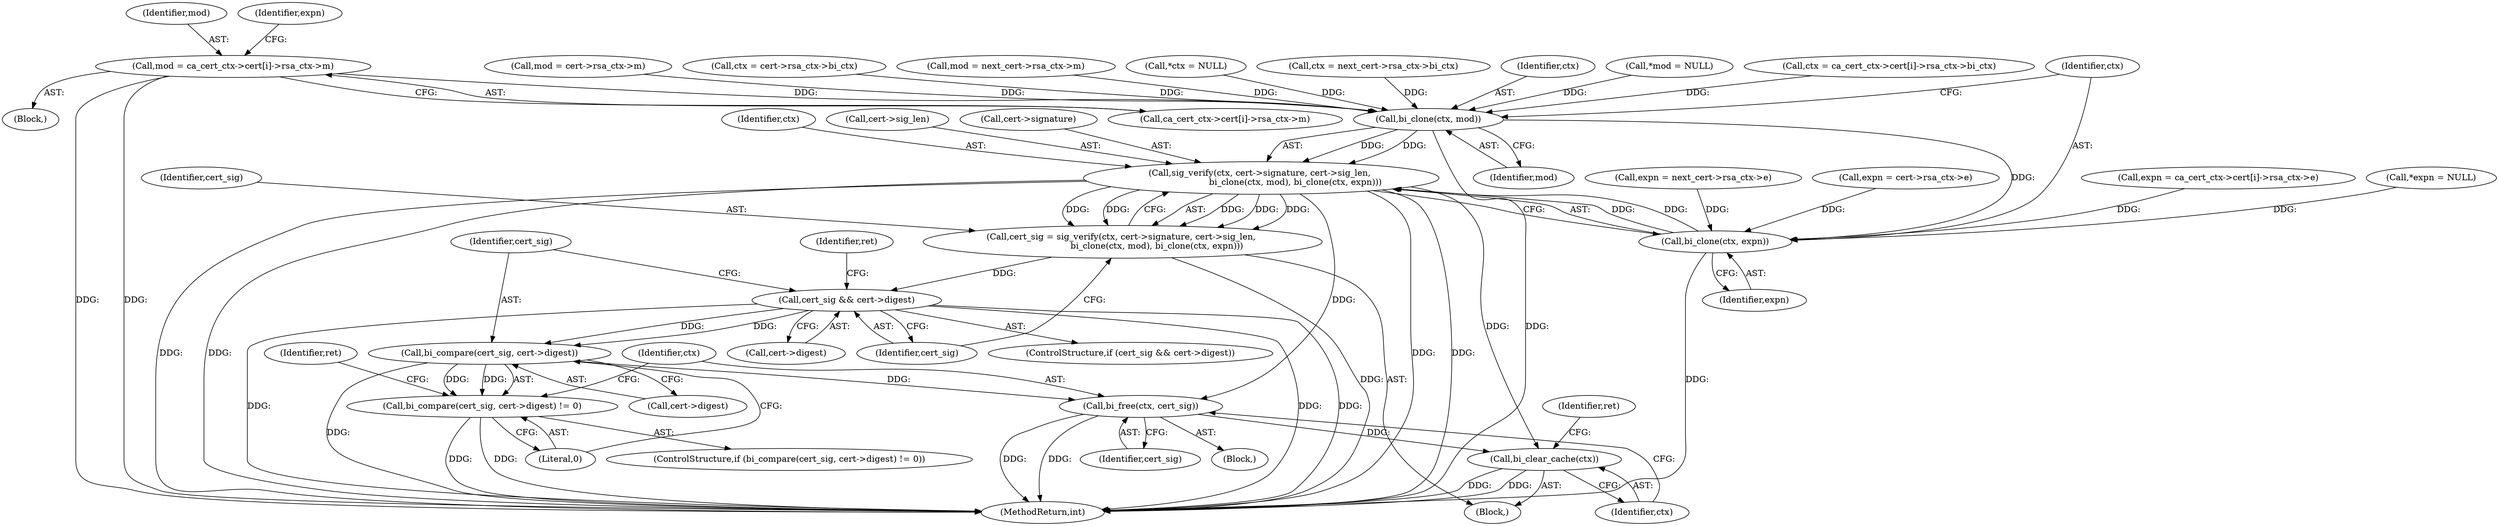 digraph "0_axtls-8266_5efe2947ab45e81d84b5f707c51d1c64be52f36c_1@array" {
"1000344" [label="(Call,mod = ca_cert_ctx->cert[i]->rsa_ctx->m)"];
"1000439" [label="(Call,bi_clone(ctx, mod))"];
"1000431" [label="(Call,sig_verify(ctx, cert->signature, cert->sig_len, \n                         bi_clone(ctx, mod), bi_clone(ctx, expn)))"];
"1000429" [label="(Call,cert_sig = sig_verify(ctx, cert->signature, cert->sig_len, \n                         bi_clone(ctx, mod), bi_clone(ctx, expn)))"];
"1000446" [label="(Call,cert_sig && cert->digest)"];
"1000454" [label="(Call,bi_compare(cert_sig, cert->digest))"];
"1000453" [label="(Call,bi_compare(cert_sig, cert->digest) != 0)"];
"1000463" [label="(Call,bi_free(ctx, cert_sig))"];
"1000471" [label="(Call,bi_clear_cache(ctx))"];
"1000442" [label="(Call,bi_clone(ctx, expn))"];
"1000185" [label="(Call,mod = cert->rsa_ctx->m)"];
"1000471" [label="(Call,bi_clear_cache(ctx))"];
"1000178" [label="(Call,ctx = cert->rsa_ctx->bi_ctx)"];
"1000454" [label="(Call,bi_compare(cert_sig, cert->digest))"];
"1000439" [label="(Call,bi_clone(ctx, mod))"];
"1000345" [label="(Identifier,mod)"];
"1000412" [label="(Call,expn = next_cert->rsa_ctx->e)"];
"1000443" [label="(Identifier,ctx)"];
"1000453" [label="(Call,bi_compare(cert_sig, cert->digest) != 0)"];
"1000344" [label="(Call,mod = ca_cert_ctx->cert[i]->rsa_ctx->m)"];
"1000469" [label="(Identifier,ret)"];
"1000456" [label="(Call,cert->digest)"];
"1000465" [label="(Identifier,cert_sig)"];
"1000474" [label="(Identifier,ret)"];
"1000447" [label="(Identifier,cert_sig)"];
"1000493" [label="(MethodReturn,int)"];
"1000431" [label="(Call,sig_verify(ctx, cert->signature, cert->sig_len, \n                         bi_clone(ctx, mod), bi_clone(ctx, expn)))"];
"1000446" [label="(Call,cert_sig && cert->digest)"];
"1000463" [label="(Call,bi_free(ctx, cert_sig))"];
"1000346" [label="(Call,ca_cert_ctx->cert[i]->rsa_ctx->m)"];
"1000461" [label="(Identifier,ret)"];
"1000329" [label="(Block,)"];
"1000405" [label="(Call,mod = next_cert->rsa_ctx->m)"];
"1000135" [label="(Call,*ctx = NULL)"];
"1000436" [label="(Call,cert->sig_len)"];
"1000398" [label="(Call,ctx = next_cert->rsa_ctx->bi_ctx)"];
"1000452" [label="(ControlStructure,if (bi_compare(cert_sig, cert->digest) != 0))"];
"1000464" [label="(Identifier,ctx)"];
"1000451" [label="(Block,)"];
"1000472" [label="(Identifier,ctx)"];
"1000444" [label="(Identifier,expn)"];
"1000455" [label="(Identifier,cert_sig)"];
"1000440" [label="(Identifier,ctx)"];
"1000192" [label="(Call,expn = cert->rsa_ctx->e)"];
"1000356" [label="(Identifier,expn)"];
"1000445" [label="(ControlStructure,if (cert_sig && cert->digest))"];
"1000442" [label="(Call,bi_clone(ctx, expn))"];
"1000355" [label="(Call,expn = ca_cert_ctx->cert[i]->rsa_ctx->e)"];
"1000433" [label="(Call,cert->signature)"];
"1000139" [label="(Call,*mod = NULL)"];
"1000430" [label="(Identifier,cert_sig)"];
"1000448" [label="(Call,cert->digest)"];
"1000459" [label="(Literal,0)"];
"1000432" [label="(Identifier,ctx)"];
"1000429" [label="(Call,cert_sig = sig_verify(ctx, cert->signature, cert->sig_len, \n                         bi_clone(ctx, mod), bi_clone(ctx, expn)))"];
"1000441" [label="(Identifier,mod)"];
"1000333" [label="(Call,ctx = ca_cert_ctx->cert[i]->rsa_ctx->bi_ctx)"];
"1000143" [label="(Call,*expn = NULL)"];
"1000120" [label="(Block,)"];
"1000344" -> "1000329"  [label="AST: "];
"1000344" -> "1000346"  [label="CFG: "];
"1000345" -> "1000344"  [label="AST: "];
"1000346" -> "1000344"  [label="AST: "];
"1000356" -> "1000344"  [label="CFG: "];
"1000344" -> "1000493"  [label="DDG: "];
"1000344" -> "1000493"  [label="DDG: "];
"1000344" -> "1000439"  [label="DDG: "];
"1000439" -> "1000431"  [label="AST: "];
"1000439" -> "1000441"  [label="CFG: "];
"1000440" -> "1000439"  [label="AST: "];
"1000441" -> "1000439"  [label="AST: "];
"1000443" -> "1000439"  [label="CFG: "];
"1000439" -> "1000493"  [label="DDG: "];
"1000439" -> "1000431"  [label="DDG: "];
"1000439" -> "1000431"  [label="DDG: "];
"1000333" -> "1000439"  [label="DDG: "];
"1000178" -> "1000439"  [label="DDG: "];
"1000135" -> "1000439"  [label="DDG: "];
"1000398" -> "1000439"  [label="DDG: "];
"1000185" -> "1000439"  [label="DDG: "];
"1000139" -> "1000439"  [label="DDG: "];
"1000405" -> "1000439"  [label="DDG: "];
"1000439" -> "1000442"  [label="DDG: "];
"1000431" -> "1000429"  [label="AST: "];
"1000431" -> "1000442"  [label="CFG: "];
"1000432" -> "1000431"  [label="AST: "];
"1000433" -> "1000431"  [label="AST: "];
"1000436" -> "1000431"  [label="AST: "];
"1000442" -> "1000431"  [label="AST: "];
"1000429" -> "1000431"  [label="CFG: "];
"1000431" -> "1000493"  [label="DDG: "];
"1000431" -> "1000493"  [label="DDG: "];
"1000431" -> "1000493"  [label="DDG: "];
"1000431" -> "1000493"  [label="DDG: "];
"1000431" -> "1000429"  [label="DDG: "];
"1000431" -> "1000429"  [label="DDG: "];
"1000431" -> "1000429"  [label="DDG: "];
"1000431" -> "1000429"  [label="DDG: "];
"1000431" -> "1000429"  [label="DDG: "];
"1000442" -> "1000431"  [label="DDG: "];
"1000442" -> "1000431"  [label="DDG: "];
"1000431" -> "1000463"  [label="DDG: "];
"1000431" -> "1000471"  [label="DDG: "];
"1000429" -> "1000120"  [label="AST: "];
"1000430" -> "1000429"  [label="AST: "];
"1000447" -> "1000429"  [label="CFG: "];
"1000429" -> "1000493"  [label="DDG: "];
"1000429" -> "1000446"  [label="DDG: "];
"1000446" -> "1000445"  [label="AST: "];
"1000446" -> "1000447"  [label="CFG: "];
"1000446" -> "1000448"  [label="CFG: "];
"1000447" -> "1000446"  [label="AST: "];
"1000448" -> "1000446"  [label="AST: "];
"1000455" -> "1000446"  [label="CFG: "];
"1000469" -> "1000446"  [label="CFG: "];
"1000446" -> "1000493"  [label="DDG: "];
"1000446" -> "1000493"  [label="DDG: "];
"1000446" -> "1000493"  [label="DDG: "];
"1000446" -> "1000454"  [label="DDG: "];
"1000446" -> "1000454"  [label="DDG: "];
"1000454" -> "1000453"  [label="AST: "];
"1000454" -> "1000456"  [label="CFG: "];
"1000455" -> "1000454"  [label="AST: "];
"1000456" -> "1000454"  [label="AST: "];
"1000459" -> "1000454"  [label="CFG: "];
"1000454" -> "1000493"  [label="DDG: "];
"1000454" -> "1000453"  [label="DDG: "];
"1000454" -> "1000453"  [label="DDG: "];
"1000454" -> "1000463"  [label="DDG: "];
"1000453" -> "1000452"  [label="AST: "];
"1000453" -> "1000459"  [label="CFG: "];
"1000459" -> "1000453"  [label="AST: "];
"1000461" -> "1000453"  [label="CFG: "];
"1000464" -> "1000453"  [label="CFG: "];
"1000453" -> "1000493"  [label="DDG: "];
"1000453" -> "1000493"  [label="DDG: "];
"1000463" -> "1000451"  [label="AST: "];
"1000463" -> "1000465"  [label="CFG: "];
"1000464" -> "1000463"  [label="AST: "];
"1000465" -> "1000463"  [label="AST: "];
"1000472" -> "1000463"  [label="CFG: "];
"1000463" -> "1000493"  [label="DDG: "];
"1000463" -> "1000493"  [label="DDG: "];
"1000463" -> "1000471"  [label="DDG: "];
"1000471" -> "1000120"  [label="AST: "];
"1000471" -> "1000472"  [label="CFG: "];
"1000472" -> "1000471"  [label="AST: "];
"1000474" -> "1000471"  [label="CFG: "];
"1000471" -> "1000493"  [label="DDG: "];
"1000471" -> "1000493"  [label="DDG: "];
"1000442" -> "1000444"  [label="CFG: "];
"1000443" -> "1000442"  [label="AST: "];
"1000444" -> "1000442"  [label="AST: "];
"1000442" -> "1000493"  [label="DDG: "];
"1000355" -> "1000442"  [label="DDG: "];
"1000143" -> "1000442"  [label="DDG: "];
"1000412" -> "1000442"  [label="DDG: "];
"1000192" -> "1000442"  [label="DDG: "];
}
